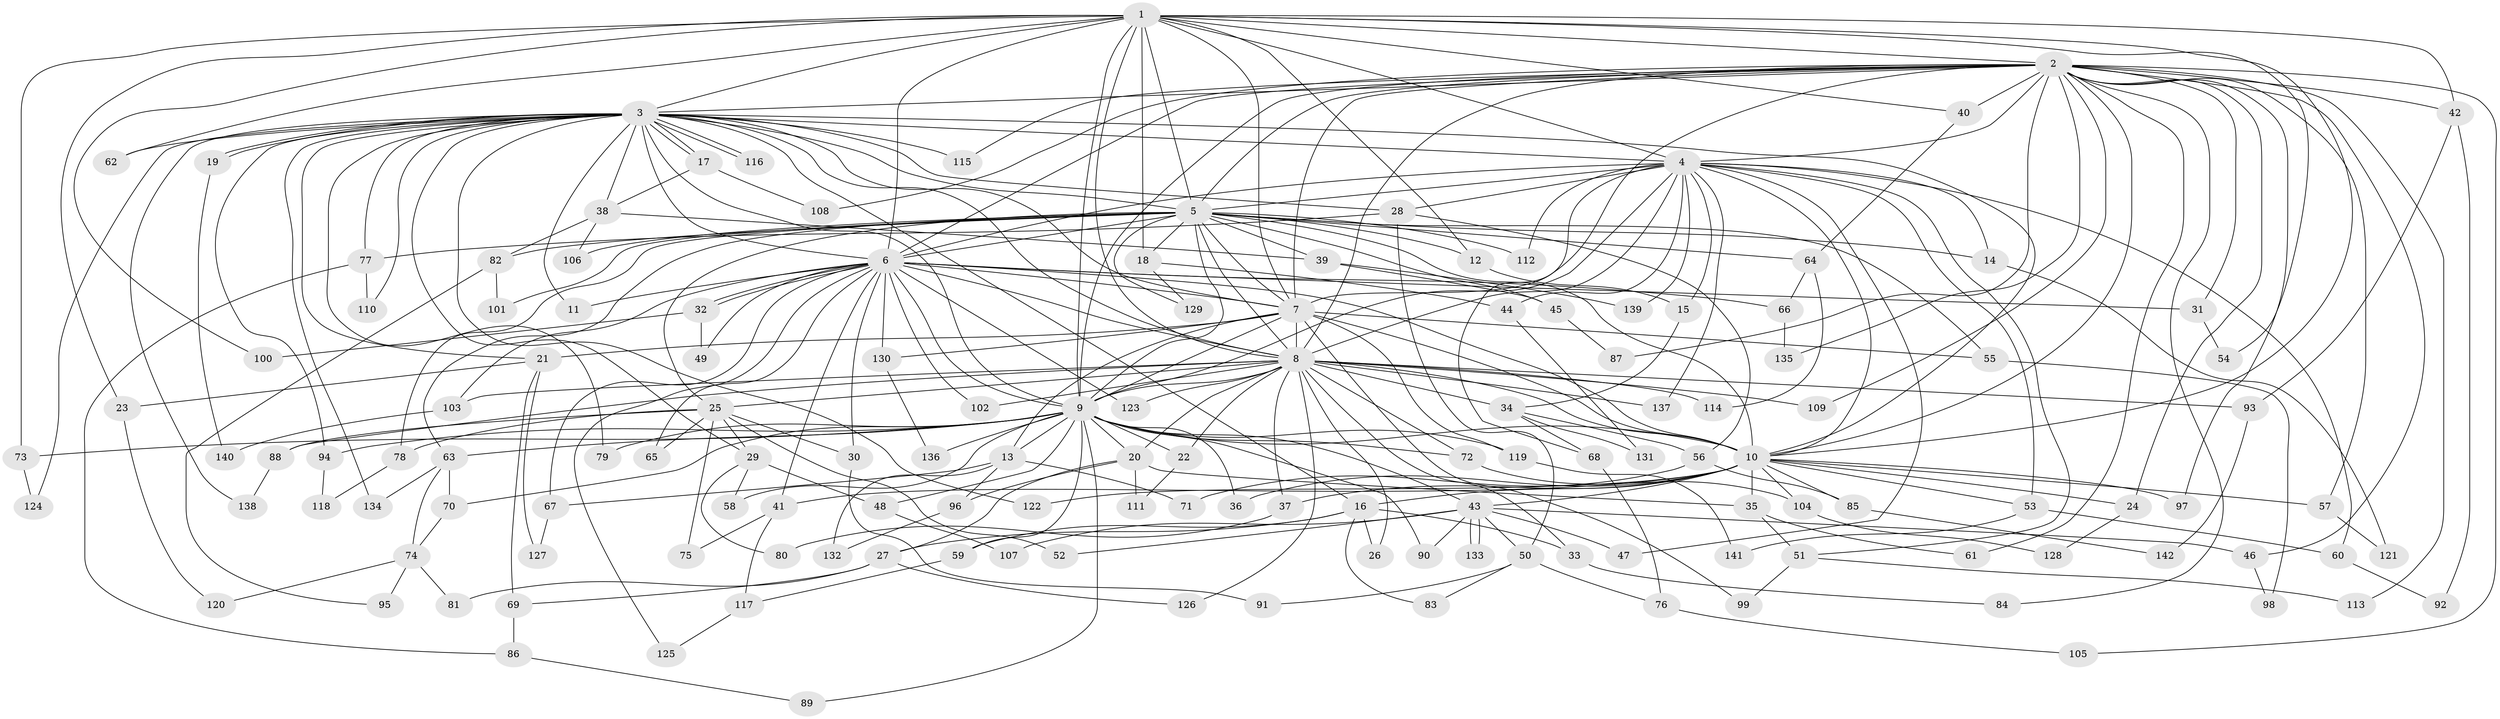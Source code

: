 // coarse degree distribution, {17: 0.009174311926605505, 36: 0.009174311926605505, 27: 0.009174311926605505, 29: 0.009174311926605505, 18: 0.009174311926605505, 15: 0.009174311926605505, 23: 0.009174311926605505, 25: 0.009174311926605505, 2: 0.45871559633027525, 3: 0.28440366972477066, 6: 0.03669724770642202, 8: 0.027522935779816515, 4: 0.05504587155963303, 7: 0.01834862385321101, 9: 0.009174311926605505, 5: 0.03669724770642202}
// Generated by graph-tools (version 1.1) at 2025/23/03/03/25 07:23:35]
// undirected, 142 vertices, 309 edges
graph export_dot {
graph [start="1"]
  node [color=gray90,style=filled];
  1;
  2;
  3;
  4;
  5;
  6;
  7;
  8;
  9;
  10;
  11;
  12;
  13;
  14;
  15;
  16;
  17;
  18;
  19;
  20;
  21;
  22;
  23;
  24;
  25;
  26;
  27;
  28;
  29;
  30;
  31;
  32;
  33;
  34;
  35;
  36;
  37;
  38;
  39;
  40;
  41;
  42;
  43;
  44;
  45;
  46;
  47;
  48;
  49;
  50;
  51;
  52;
  53;
  54;
  55;
  56;
  57;
  58;
  59;
  60;
  61;
  62;
  63;
  64;
  65;
  66;
  67;
  68;
  69;
  70;
  71;
  72;
  73;
  74;
  75;
  76;
  77;
  78;
  79;
  80;
  81;
  82;
  83;
  84;
  85;
  86;
  87;
  88;
  89;
  90;
  91;
  92;
  93;
  94;
  95;
  96;
  97;
  98;
  99;
  100;
  101;
  102;
  103;
  104;
  105;
  106;
  107;
  108;
  109;
  110;
  111;
  112;
  113;
  114;
  115;
  116;
  117;
  118;
  119;
  120;
  121;
  122;
  123;
  124;
  125;
  126;
  127;
  128;
  129;
  130;
  131;
  132;
  133;
  134;
  135;
  136;
  137;
  138;
  139;
  140;
  141;
  142;
  1 -- 2;
  1 -- 3;
  1 -- 4;
  1 -- 5;
  1 -- 6;
  1 -- 7;
  1 -- 8;
  1 -- 9;
  1 -- 10;
  1 -- 12;
  1 -- 18;
  1 -- 23;
  1 -- 40;
  1 -- 42;
  1 -- 54;
  1 -- 62;
  1 -- 73;
  1 -- 100;
  2 -- 3;
  2 -- 4;
  2 -- 5;
  2 -- 6;
  2 -- 7;
  2 -- 8;
  2 -- 9;
  2 -- 10;
  2 -- 24;
  2 -- 31;
  2 -- 40;
  2 -- 42;
  2 -- 46;
  2 -- 57;
  2 -- 61;
  2 -- 68;
  2 -- 84;
  2 -- 87;
  2 -- 97;
  2 -- 105;
  2 -- 108;
  2 -- 109;
  2 -- 113;
  2 -- 115;
  2 -- 135;
  3 -- 4;
  3 -- 5;
  3 -- 6;
  3 -- 7;
  3 -- 8;
  3 -- 9;
  3 -- 10;
  3 -- 11;
  3 -- 16;
  3 -- 17;
  3 -- 17;
  3 -- 19;
  3 -- 19;
  3 -- 21;
  3 -- 28;
  3 -- 29;
  3 -- 38;
  3 -- 62;
  3 -- 77;
  3 -- 79;
  3 -- 94;
  3 -- 110;
  3 -- 115;
  3 -- 116;
  3 -- 116;
  3 -- 122;
  3 -- 124;
  3 -- 134;
  3 -- 138;
  4 -- 5;
  4 -- 6;
  4 -- 7;
  4 -- 8;
  4 -- 9;
  4 -- 10;
  4 -- 14;
  4 -- 15;
  4 -- 28;
  4 -- 44;
  4 -- 47;
  4 -- 51;
  4 -- 53;
  4 -- 60;
  4 -- 112;
  4 -- 137;
  4 -- 139;
  5 -- 6;
  5 -- 7;
  5 -- 8;
  5 -- 9;
  5 -- 10;
  5 -- 12;
  5 -- 14;
  5 -- 18;
  5 -- 25;
  5 -- 39;
  5 -- 45;
  5 -- 55;
  5 -- 63;
  5 -- 64;
  5 -- 78;
  5 -- 82;
  5 -- 101;
  5 -- 106;
  5 -- 112;
  5 -- 129;
  6 -- 7;
  6 -- 8;
  6 -- 9;
  6 -- 10;
  6 -- 11;
  6 -- 30;
  6 -- 31;
  6 -- 32;
  6 -- 32;
  6 -- 41;
  6 -- 49;
  6 -- 65;
  6 -- 66;
  6 -- 67;
  6 -- 102;
  6 -- 103;
  6 -- 123;
  6 -- 125;
  6 -- 130;
  7 -- 8;
  7 -- 9;
  7 -- 10;
  7 -- 13;
  7 -- 21;
  7 -- 55;
  7 -- 99;
  7 -- 119;
  7 -- 130;
  8 -- 9;
  8 -- 10;
  8 -- 20;
  8 -- 22;
  8 -- 25;
  8 -- 26;
  8 -- 33;
  8 -- 34;
  8 -- 37;
  8 -- 72;
  8 -- 88;
  8 -- 93;
  8 -- 102;
  8 -- 103;
  8 -- 109;
  8 -- 114;
  8 -- 123;
  8 -- 126;
  8 -- 137;
  9 -- 10;
  9 -- 13;
  9 -- 20;
  9 -- 22;
  9 -- 36;
  9 -- 43;
  9 -- 48;
  9 -- 58;
  9 -- 59;
  9 -- 63;
  9 -- 70;
  9 -- 72;
  9 -- 73;
  9 -- 79;
  9 -- 89;
  9 -- 90;
  9 -- 94;
  9 -- 119;
  9 -- 136;
  10 -- 16;
  10 -- 24;
  10 -- 35;
  10 -- 36;
  10 -- 37;
  10 -- 41;
  10 -- 43;
  10 -- 53;
  10 -- 57;
  10 -- 85;
  10 -- 97;
  10 -- 104;
  10 -- 122;
  12 -- 15;
  13 -- 67;
  13 -- 71;
  13 -- 96;
  13 -- 132;
  14 -- 121;
  15 -- 34;
  16 -- 26;
  16 -- 27;
  16 -- 33;
  16 -- 59;
  16 -- 83;
  17 -- 38;
  17 -- 108;
  18 -- 44;
  18 -- 129;
  19 -- 140;
  20 -- 27;
  20 -- 35;
  20 -- 96;
  20 -- 111;
  21 -- 23;
  21 -- 69;
  21 -- 127;
  22 -- 111;
  23 -- 120;
  24 -- 128;
  25 -- 29;
  25 -- 30;
  25 -- 52;
  25 -- 65;
  25 -- 75;
  25 -- 78;
  25 -- 88;
  27 -- 69;
  27 -- 81;
  27 -- 126;
  28 -- 50;
  28 -- 56;
  28 -- 77;
  29 -- 48;
  29 -- 58;
  29 -- 80;
  30 -- 91;
  31 -- 54;
  32 -- 49;
  32 -- 100;
  33 -- 84;
  34 -- 56;
  34 -- 68;
  34 -- 131;
  35 -- 51;
  35 -- 61;
  37 -- 80;
  38 -- 39;
  38 -- 82;
  38 -- 106;
  39 -- 45;
  39 -- 139;
  40 -- 64;
  41 -- 75;
  41 -- 117;
  42 -- 92;
  42 -- 93;
  43 -- 46;
  43 -- 47;
  43 -- 50;
  43 -- 52;
  43 -- 90;
  43 -- 107;
  43 -- 133;
  43 -- 133;
  44 -- 131;
  45 -- 87;
  46 -- 98;
  48 -- 107;
  50 -- 76;
  50 -- 83;
  50 -- 91;
  51 -- 99;
  51 -- 113;
  53 -- 60;
  53 -- 141;
  55 -- 98;
  56 -- 71;
  56 -- 85;
  57 -- 121;
  59 -- 117;
  60 -- 92;
  63 -- 70;
  63 -- 74;
  63 -- 134;
  64 -- 66;
  64 -- 114;
  66 -- 135;
  67 -- 127;
  68 -- 76;
  69 -- 86;
  70 -- 74;
  72 -- 104;
  73 -- 124;
  74 -- 81;
  74 -- 95;
  74 -- 120;
  76 -- 105;
  77 -- 86;
  77 -- 110;
  78 -- 118;
  82 -- 95;
  82 -- 101;
  85 -- 142;
  86 -- 89;
  88 -- 138;
  93 -- 142;
  94 -- 118;
  96 -- 132;
  103 -- 140;
  104 -- 128;
  117 -- 125;
  119 -- 141;
  130 -- 136;
}
